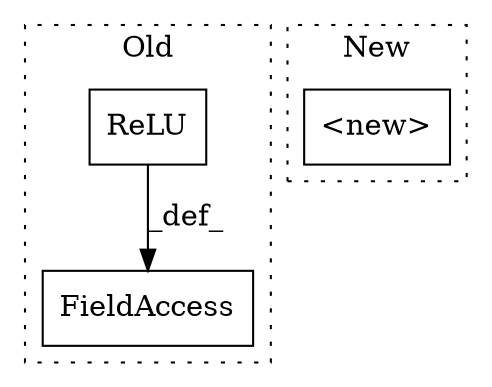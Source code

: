 digraph G {
subgraph cluster0 {
1 [label="ReLU" a="32" s="1830" l="6" shape="box"];
3 [label="FieldAccess" a="22" s="1778" l="17" shape="box"];
label = "Old";
style="dotted";
}
subgraph cluster1 {
2 [label="<new>" a="46" s="765" l="8" shape="box"];
label = "New";
style="dotted";
}
1 -> 3 [label="_def_"];
}